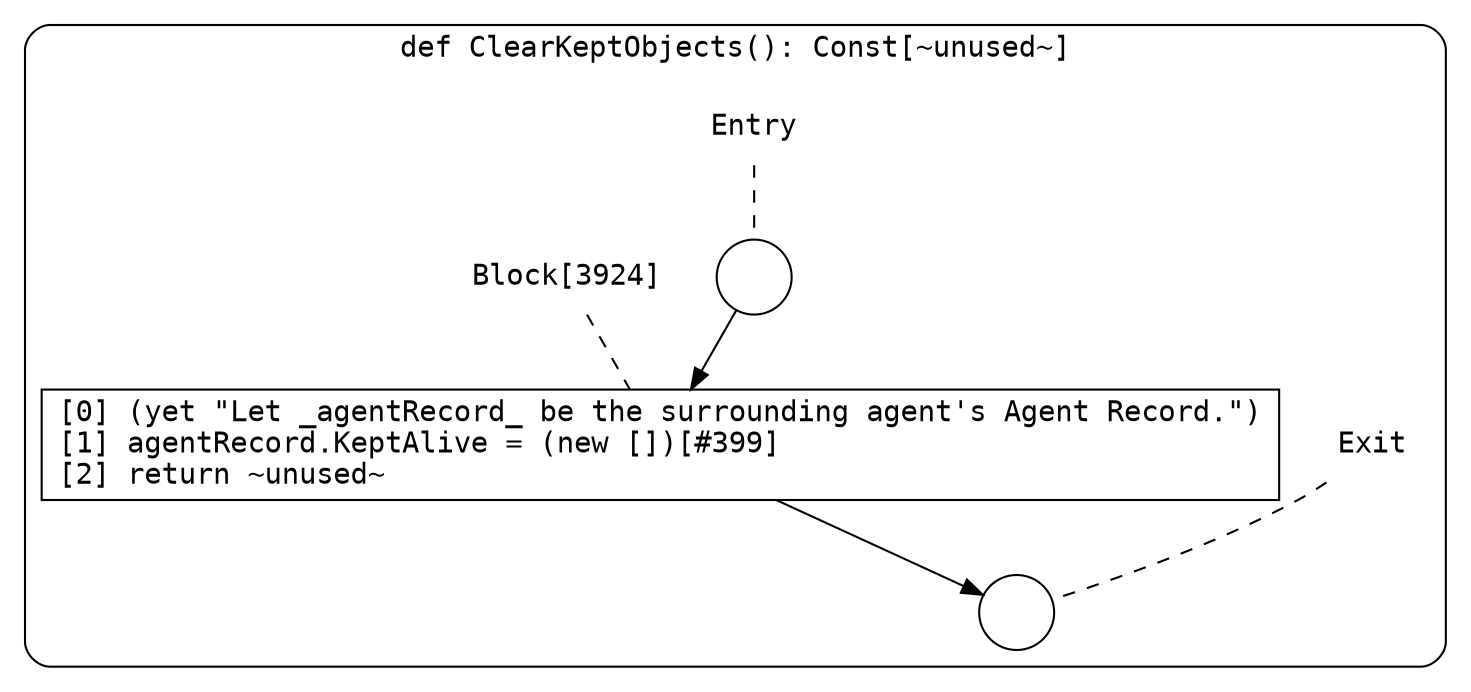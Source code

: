 digraph {
  graph [fontname = "Consolas"]
  node [fontname = "Consolas"]
  edge [fontname = "Consolas"]
  subgraph cluster1044 {
    label = "def ClearKeptObjects(): Const[~unused~]"
    style = rounded
    cluster1044_entry_name [shape=none, label=<<font color="black">Entry</font>>]
    cluster1044_entry_name -> cluster1044_entry [arrowhead=none, color="black", style=dashed]
    cluster1044_entry [shape=circle label=" " color="black" fillcolor="white" style=filled]
    cluster1044_entry -> node3924 [color="black"]
    cluster1044_exit_name [shape=none, label=<<font color="black">Exit</font>>]
    cluster1044_exit_name -> cluster1044_exit [arrowhead=none, color="black", style=dashed]
    cluster1044_exit [shape=circle label=" " color="black" fillcolor="white" style=filled]
    node3924_name [shape=none, label=<<font color="black">Block[3924]</font>>]
    node3924_name -> node3924 [arrowhead=none, color="black", style=dashed]
    node3924 [shape=box, label=<<font color="black">[0] (yet &quot;Let _agentRecord_ be the surrounding agent's Agent Record.&quot;)<BR ALIGN="LEFT"/>[1] agentRecord.KeptAlive = (new [])[#399]<BR ALIGN="LEFT"/>[2] return ~unused~<BR ALIGN="LEFT"/></font>> color="black" fillcolor="white", style=filled]
    node3924 -> cluster1044_exit [color="black"]
  }
}